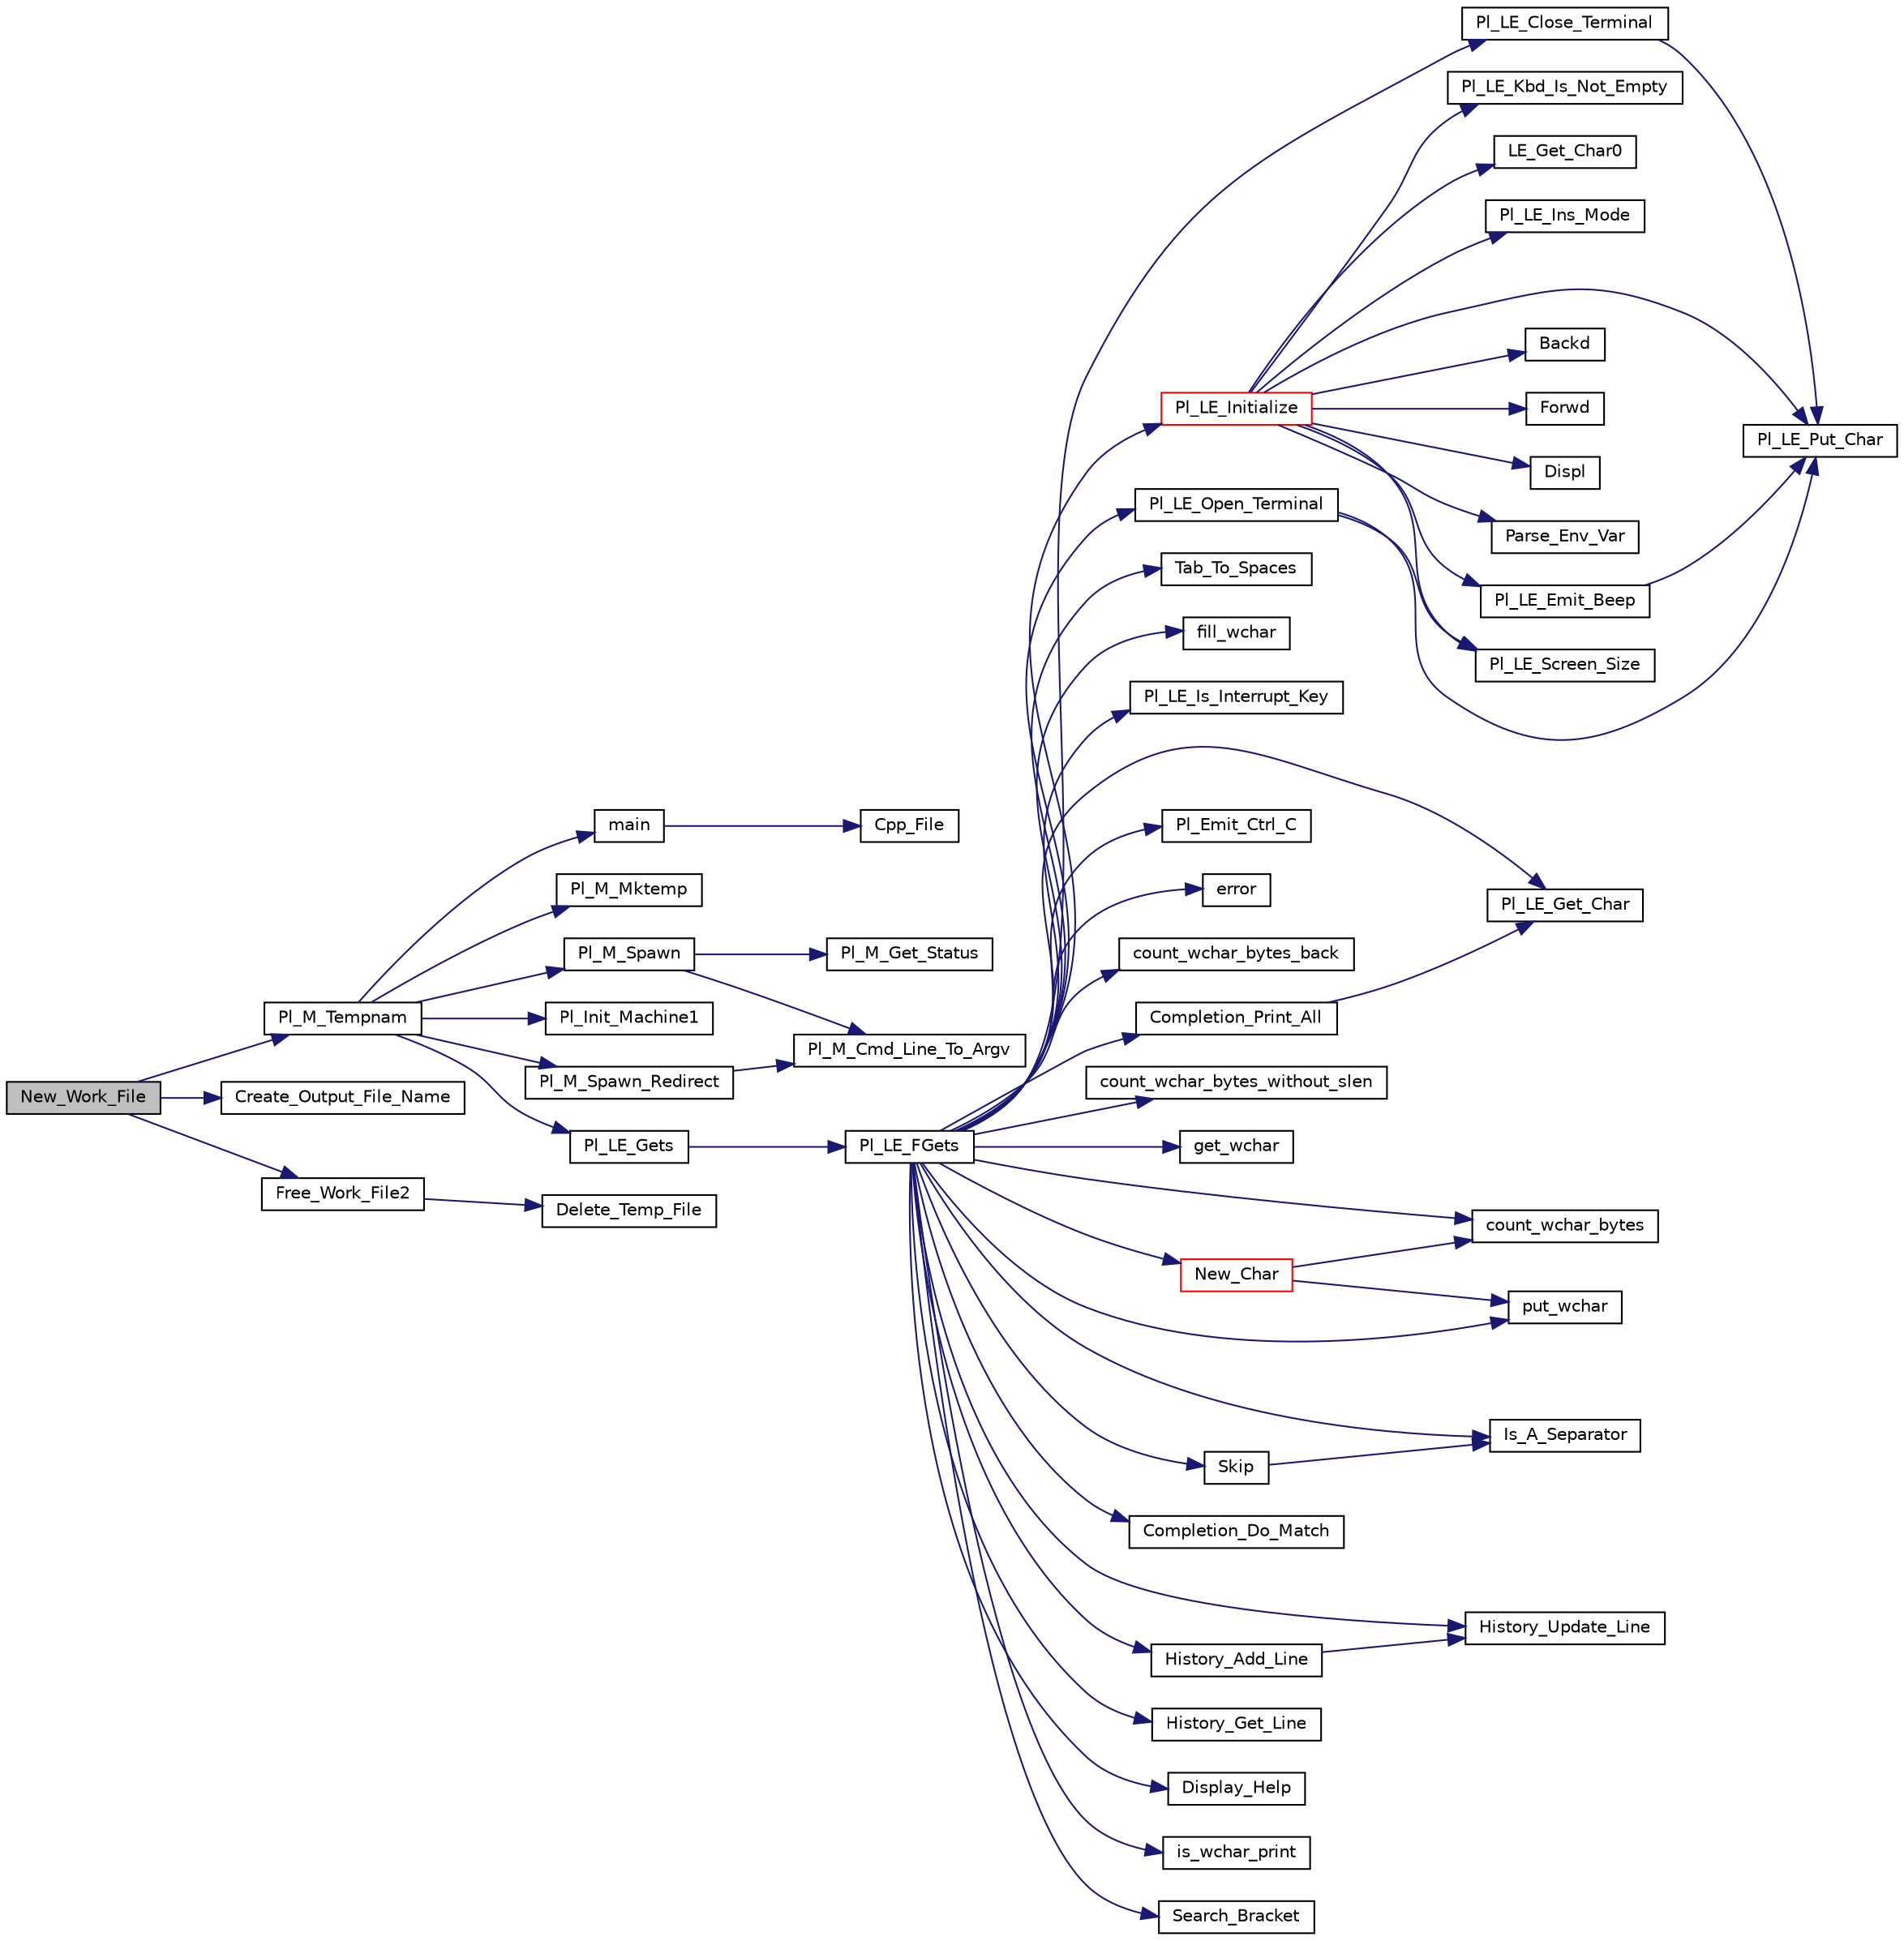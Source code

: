 digraph "New_Work_File"
{
  edge [fontname="Helvetica",fontsize="10",labelfontname="Helvetica",labelfontsize="10"];
  node [fontname="Helvetica",fontsize="10",shape=record];
  rankdir="LR";
  Node1 [label="New_Work_File",height=0.2,width=0.4,color="black", fillcolor="grey75", style="filled", fontcolor="black"];
  Node1 -> Node2 [color="midnightblue",fontsize="10",style="solid"];
  Node2 [label="Pl_M_Tempnam",height=0.2,width=0.4,color="black", fillcolor="white", style="filled",URL="$machine1_8c.html#a7aa127682707f8916310f0f957ce96e9"];
  Node2 -> Node3 [color="midnightblue",fontsize="10",style="solid"];
  Node3 [label="Pl_M_Mktemp",height=0.2,width=0.4,color="black", fillcolor="white", style="filled",URL="$machine1_8c.html#a07b96474f66c5b1b13f2a62553fd7a77"];
  Node2 -> Node4 [color="midnightblue",fontsize="10",style="solid"];
  Node4 [label="main",height=0.2,width=0.4,color="black", fillcolor="white", style="filled",URL="$cpp__headers_8c.html#a0ddf1224851353fc92bfbff6f499fa97"];
  Node4 -> Node5 [color="midnightblue",fontsize="10",style="solid"];
  Node5 [label="Cpp_File",height=0.2,width=0.4,color="black", fillcolor="white", style="filled",URL="$cpp__headers_8c.html#af90754321baabe30d5f9a37c509ba2c7"];
  Node2 -> Node6 [color="midnightblue",fontsize="10",style="solid"];
  Node6 [label="Pl_Init_Machine1",height=0.2,width=0.4,color="black", fillcolor="white", style="filled",URL="$machine1_8c.html#a65fbc5252410c14048b559d68349cdf6"];
  Node2 -> Node7 [color="midnightblue",fontsize="10",style="solid"];
  Node7 [label="Pl_LE_Gets",height=0.2,width=0.4,color="black", fillcolor="white", style="filled",URL="$linedit_8c.html#aaa0d7627c7e48ff6b19dea876609eaf5"];
  Node7 -> Node8 [color="midnightblue",fontsize="10",style="solid"];
  Node8 [label="Pl_LE_FGets",height=0.2,width=0.4,color="black", fillcolor="white", style="filled",URL="$linedit_8c.html#afc3f434a6c8f1502ac218732fbc625f5"];
  Node8 -> Node9 [color="midnightblue",fontsize="10",style="solid"];
  Node9 [label="Pl_LE_Initialize",height=0.2,width=0.4,color="red", fillcolor="white", style="filled",URL="$linedit_8h.html#ac18d0902bdc62942c4bd445ee73d6be3"];
  Node9 -> Node10 [color="midnightblue",fontsize="10",style="solid"];
  Node10 [label="Parse_Env_Var",height=0.2,width=0.4,color="black", fillcolor="white", style="filled",URL="$terminal_8c.html#acae08e63a234477bf1257da8b7aed42c"];
  Node9 -> Node11 [color="midnightblue",fontsize="10",style="solid"];
  Node11 [label="Pl_LE_Screen_Size",height=0.2,width=0.4,color="black", fillcolor="white", style="filled",URL="$terminal_8c.html#a469ee04c4859e98fe1f6db021e90bfb9"];
  Node9 -> Node12 [color="midnightblue",fontsize="10",style="solid"];
  Node12 [label="Pl_LE_Kbd_Is_Not_Empty",height=0.2,width=0.4,color="black", fillcolor="white", style="filled",URL="$terminal_8c.html#aad5032ec003db7a3e1a4ead642d2b1c9"];
  Node9 -> Node13 [color="midnightblue",fontsize="10",style="solid"];
  Node13 [label="Pl_LE_Put_Char",height=0.2,width=0.4,color="black", fillcolor="white", style="filled",URL="$terminal_8c.html#a590b70bbd0e7ba502d794565a3652c9f"];
  Node9 -> Node14 [color="midnightblue",fontsize="10",style="solid"];
  Node14 [label="LE_Get_Char0",height=0.2,width=0.4,color="black", fillcolor="white", style="filled",URL="$terminal_8c.html#a3ad10c9f5ddd471af1f250302534f4dd"];
  Node9 -> Node15 [color="midnightblue",fontsize="10",style="solid"];
  Node15 [label="Pl_LE_Ins_Mode",height=0.2,width=0.4,color="black", fillcolor="white", style="filled",URL="$terminal_8c.html#a6cb08cdfcbb59cbdd3d55c4b3e282c6c"];
  Node9 -> Node16 [color="midnightblue",fontsize="10",style="solid"];
  Node16 [label="Pl_LE_Emit_Beep",height=0.2,width=0.4,color="black", fillcolor="white", style="filled",URL="$terminal_8c.html#aa38becdbe98fa5a404ff0ef7d9bbeb34"];
  Node16 -> Node13 [color="midnightblue",fontsize="10",style="solid"];
  Node9 -> Node17 [color="midnightblue",fontsize="10",style="solid"];
  Node17 [label="Backd",height=0.2,width=0.4,color="black", fillcolor="white", style="filled",URL="$terminal_8c.html#a5509aba58312f5bbb8ab5392cc98a19c"];
  Node9 -> Node18 [color="midnightblue",fontsize="10",style="solid"];
  Node18 [label="Forwd",height=0.2,width=0.4,color="black", fillcolor="white", style="filled",URL="$terminal_8c.html#ad618abf9b110b77f60d00d7406fc31e1"];
  Node9 -> Node19 [color="midnightblue",fontsize="10",style="solid"];
  Node19 [label="Displ",height=0.2,width=0.4,color="black", fillcolor="white", style="filled",URL="$terminal_8c.html#a1df289842cb88ce5520533c6a2797a4a"];
  Node8 -> Node20 [color="midnightblue",fontsize="10",style="solid"];
  Node20 [label="Pl_LE_Open_Terminal",height=0.2,width=0.4,color="black", fillcolor="white", style="filled",URL="$terminal_8c.html#a8f4c06bf782ce1bb4449753a4ca99403"];
  Node20 -> Node11 [color="midnightblue",fontsize="10",style="solid"];
  Node20 -> Node13 [color="midnightblue",fontsize="10",style="solid"];
  Node8 -> Node21 [color="midnightblue",fontsize="10",style="solid"];
  Node21 [label="Pl_LE_Get_Char",height=0.2,width=0.4,color="black", fillcolor="white", style="filled",URL="$terminal_8c.html#ab03c9c3058c416b43852eb4ad9d30971"];
  Node8 -> Node22 [color="midnightblue",fontsize="10",style="solid"];
  Node22 [label="Tab_To_Spaces",height=0.2,width=0.4,color="black", fillcolor="white", style="filled",URL="$linedit_8c.html#ad206710a078c5a14704d33b117268d95"];
  Node8 -> Node23 [color="midnightblue",fontsize="10",style="solid"];
  Node23 [label="fill_wchar",height=0.2,width=0.4,color="black", fillcolor="white", style="filled",URL="$pl__wchar_8c.html#a5df5e221fa5cbadce849a7e73c5dc4ad"];
  Node8 -> Node24 [color="midnightblue",fontsize="10",style="solid"];
  Node24 [label="Pl_LE_Is_Interrupt_Key",height=0.2,width=0.4,color="black", fillcolor="white", style="filled",URL="$terminal_8c.html#a37099f929a26503fda2d259a8e20b938"];
  Node8 -> Node25 [color="midnightblue",fontsize="10",style="solid"];
  Node25 [label="Pl_LE_Close_Terminal",height=0.2,width=0.4,color="black", fillcolor="white", style="filled",URL="$terminal_8c.html#a27adb2b5e5dd607c0b7bd5bd10ca2281"];
  Node25 -> Node13 [color="midnightblue",fontsize="10",style="solid"];
  Node8 -> Node26 [color="midnightblue",fontsize="10",style="solid"];
  Node26 [label="Pl_Emit_Ctrl_C",height=0.2,width=0.4,color="black", fillcolor="white", style="filled",URL="$ctrl__c_8c.html#a54ec36423ca739ef1e56e092deb57ad1"];
  Node8 -> Node27 [color="midnightblue",fontsize="10",style="solid"];
  Node27 [label="error",height=0.2,width=0.4,color="black", fillcolor="white", style="filled",URL="$chkma_8c.html#a518288848eb2471573b6581060452931"];
  Node8 -> Node28 [color="midnightblue",fontsize="10",style="solid"];
  Node28 [label="count_wchar_bytes_back",height=0.2,width=0.4,color="black", fillcolor="white", style="filled",URL="$pl__wchar_8c.html#ab0dd4afe17e311d855c11aee577eecdb"];
  Node8 -> Node29 [color="midnightblue",fontsize="10",style="solid"];
  Node29 [label="count_wchar_bytes",height=0.2,width=0.4,color="black", fillcolor="white", style="filled",URL="$pl__wchar_8c.html#afa9feb443cef2f8da40dd45a8c0e273d"];
  Node8 -> Node30 [color="midnightblue",fontsize="10",style="solid"];
  Node30 [label="count_wchar_bytes_without_slen",height=0.2,width=0.4,color="black", fillcolor="white", style="filled",URL="$pl__wchar_8c.html#a118e1ed8186e82a376d922702a7a8a82"];
  Node8 -> Node31 [color="midnightblue",fontsize="10",style="solid"];
  Node31 [label="get_wchar",height=0.2,width=0.4,color="black", fillcolor="white", style="filled",URL="$pl__wchar_8c.html#aae8b097c7c2a9e49a67ea8a905051904"];
  Node8 -> Node32 [color="midnightblue",fontsize="10",style="solid"];
  Node32 [label="New_Char",height=0.2,width=0.4,color="red", fillcolor="white", style="filled",URL="$linedit_8c.html#aebb161ce36a3dd90b7acd272e2c91df0"];
  Node32 -> Node29 [color="midnightblue",fontsize="10",style="solid"];
  Node32 -> Node33 [color="midnightblue",fontsize="10",style="solid"];
  Node33 [label="put_wchar",height=0.2,width=0.4,color="black", fillcolor="white", style="filled",URL="$pl__wchar_8c.html#a31bcb7c7ad4174170702cb4399feb8e3"];
  Node8 -> Node34 [color="midnightblue",fontsize="10",style="solid"];
  Node34 [label="Skip",height=0.2,width=0.4,color="black", fillcolor="white", style="filled",URL="$linedit_8c.html#a4aaf04c5cf36f808274012b7efe59d9d"];
  Node34 -> Node35 [color="midnightblue",fontsize="10",style="solid"];
  Node35 [label="Is_A_Separator",height=0.2,width=0.4,color="black", fillcolor="white", style="filled",URL="$linedit_8c.html#a4ea5295db8faa5611cbecadb2bdac046"];
  Node8 -> Node35 [color="midnightblue",fontsize="10",style="solid"];
  Node8 -> Node36 [color="midnightblue",fontsize="10",style="solid"];
  Node36 [label="Completion_Print_All",height=0.2,width=0.4,color="black", fillcolor="white", style="filled",URL="$linedit_8c.html#adbd65989f4f07bd70b23ac9aeb99382f"];
  Node36 -> Node21 [color="midnightblue",fontsize="10",style="solid"];
  Node8 -> Node37 [color="midnightblue",fontsize="10",style="solid"];
  Node37 [label="Completion_Do_Match",height=0.2,width=0.4,color="black", fillcolor="white", style="filled",URL="$linedit_8c.html#a2b917181276549bd7ba1c57097754ad6"];
  Node8 -> Node33 [color="midnightblue",fontsize="10",style="solid"];
  Node8 -> Node38 [color="midnightblue",fontsize="10",style="solid"];
  Node38 [label="History_Add_Line",height=0.2,width=0.4,color="black", fillcolor="white", style="filled",URL="$linedit_8c.html#a8357da237162c90ddc0049738856e46c"];
  Node38 -> Node39 [color="midnightblue",fontsize="10",style="solid"];
  Node39 [label="History_Update_Line",height=0.2,width=0.4,color="black", fillcolor="white", style="filled",URL="$linedit_8c.html#afb0e5e386360e90f03053b6833026659"];
  Node8 -> Node39 [color="midnightblue",fontsize="10",style="solid"];
  Node8 -> Node40 [color="midnightblue",fontsize="10",style="solid"];
  Node40 [label="History_Get_Line",height=0.2,width=0.4,color="black", fillcolor="white", style="filled",URL="$linedit_8c.html#afcfa248464c16c700dfac8420ef23e68"];
  Node8 -> Node41 [color="midnightblue",fontsize="10",style="solid"];
  Node41 [label="Display_Help",height=0.2,width=0.4,color="black", fillcolor="white", style="filled",URL="$linedit_8c.html#a09be5e8eeb7b4aa4bd65000b7a7ea1e1"];
  Node8 -> Node42 [color="midnightblue",fontsize="10",style="solid"];
  Node42 [label="is_wchar_print",height=0.2,width=0.4,color="black", fillcolor="white", style="filled",URL="$pl__wchar_8c.html#ab651da38c28b6407c6fe7a1f50260a1a"];
  Node8 -> Node43 [color="midnightblue",fontsize="10",style="solid"];
  Node43 [label="Search_Bracket",height=0.2,width=0.4,color="black", fillcolor="white", style="filled",URL="$linedit_8c.html#ac5f90334dbe4af7b0efad01a1d73a016"];
  Node2 -> Node44 [color="midnightblue",fontsize="10",style="solid"];
  Node44 [label="Pl_M_Spawn_Redirect",height=0.2,width=0.4,color="black", fillcolor="white", style="filled",URL="$machine1_8c.html#a17ce0df391f0160574aec0d5fb760fac"];
  Node44 -> Node45 [color="midnightblue",fontsize="10",style="solid"];
  Node45 [label="Pl_M_Cmd_Line_To_Argv",height=0.2,width=0.4,color="black", fillcolor="white", style="filled",URL="$machine1_8c.html#a37c7ecbf2021d6a3c96a8e26a73ea517"];
  Node2 -> Node46 [color="midnightblue",fontsize="10",style="solid"];
  Node46 [label="Pl_M_Spawn",height=0.2,width=0.4,color="black", fillcolor="white", style="filled",URL="$machine1_8c.html#afaa73f45692180d33d0c4ba2864c5191"];
  Node46 -> Node45 [color="midnightblue",fontsize="10",style="solid"];
  Node46 -> Node47 [color="midnightblue",fontsize="10",style="solid"];
  Node47 [label="Pl_M_Get_Status",height=0.2,width=0.4,color="black", fillcolor="white", style="filled",URL="$machine1_8c.html#ab6fe9a2e36cbda4d3333bbb065314d25"];
  Node1 -> Node48 [color="midnightblue",fontsize="10",style="solid"];
  Node48 [label="Create_Output_File_Name",height=0.2,width=0.4,color="black", fillcolor="white", style="filled",URL="$top__comp_8c.html#a7c742e3680d569f8a375626bcc013424"];
  Node1 -> Node49 [color="midnightblue",fontsize="10",style="solid"];
  Node49 [label="Free_Work_File2",height=0.2,width=0.4,color="black", fillcolor="white", style="filled",URL="$top__comp_8c.html#ae8ed3b1499ec84c17f696168d04cb11f"];
  Node49 -> Node50 [color="midnightblue",fontsize="10",style="solid"];
  Node50 [label="Delete_Temp_File",height=0.2,width=0.4,color="black", fillcolor="white", style="filled",URL="$top__comp_8c.html#aeaf5bd770922e3f36c7b2b786e54c696"];
}
